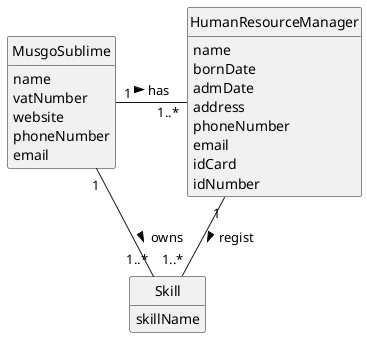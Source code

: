 @startuml
skinparam monochrome true
skinparam packageStyle rectangle
skinparam shadowing false

skinparam classAttributeIconSize 0

hide circle
hide methods

class MusgoSublime {
    name
    vatNumber
    website
    phoneNumber
    email
}

class HumanResourceManager {
    name
    bornDate
    admDate
    address
    phoneNumber
    email
    idCard
    idNumber
}

class Skill {
    skillName
}


MusgoSublime "1" - "1..*" HumanResourceManager: has >
MusgoSublime "1" - "1..*" Skill: owns >
HumanResourceManager "1" -- "1..*" Skill : regist >

@enduml